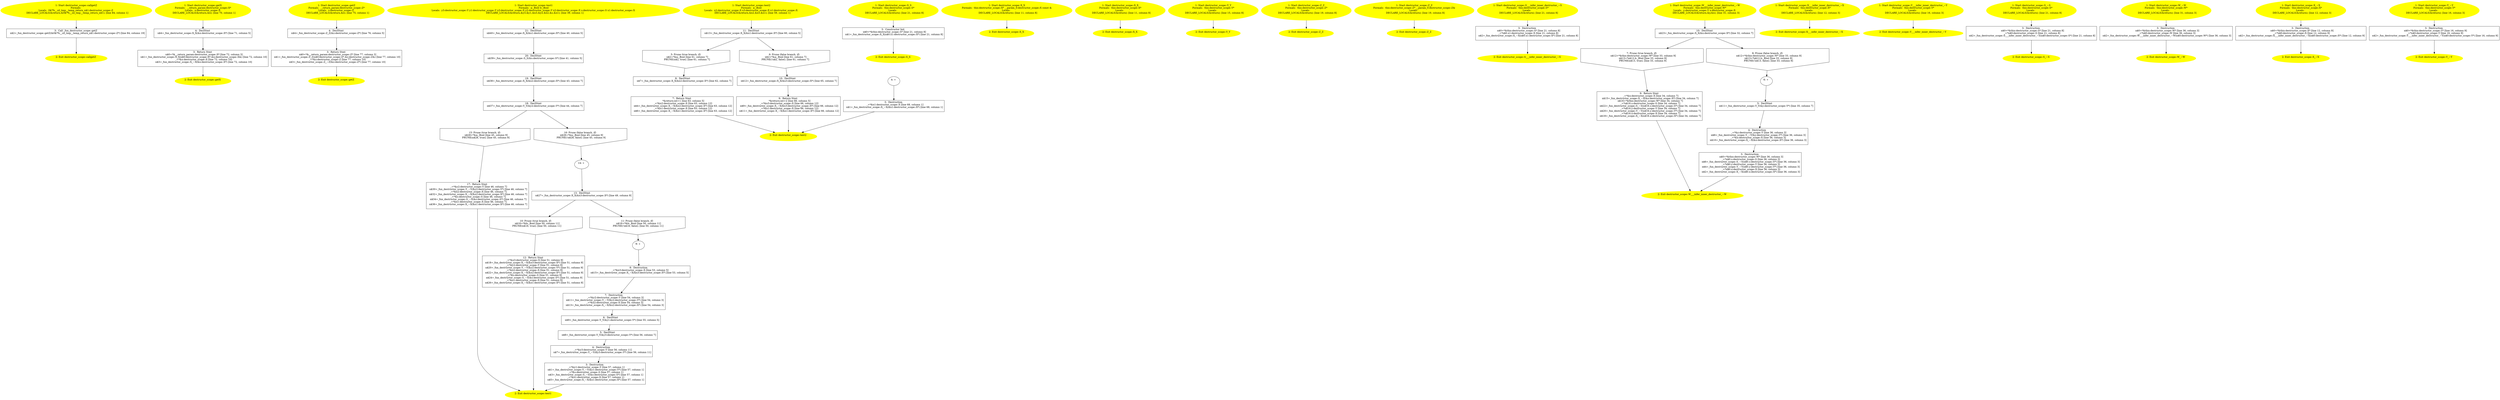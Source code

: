 /* @generated */
digraph cfg {
"callgetZ#destructor_scope#16418724657639342926.f4c0cbb2a5d892ea82496dd2540a9ead_1" [label="1: Start destructor_scope::callgetZ\nFormals: \nLocals:  0$?%__sil_tmp__temp_return_n$1:destructor_scope::Z \n   DECLARE_LOCALS(&return,&0$?%__sil_tmp__temp_return_n$1); [line 84, column 1]\n " color=yellow style=filled]
	

	 "callgetZ#destructor_scope#16418724657639342926.f4c0cbb2a5d892ea82496dd2540a9ead_1" -> "callgetZ#destructor_scope#16418724657639342926.f4c0cbb2a5d892ea82496dd2540a9ead_3" ;
"callgetZ#destructor_scope#16418724657639342926.f4c0cbb2a5d892ea82496dd2540a9ead_2" [label="2: Exit destructor_scope::callgetZ \n  " color=yellow style=filled]
	

"callgetZ#destructor_scope#16418724657639342926.f4c0cbb2a5d892ea82496dd2540a9ead_3" [label="3:  Call _fun_destructor_scope::getZ \n   n$2=_fun_destructor_scope::getZ(&0$?%__sil_tmp__temp_return_n$1:destructor_scope::Z*) [line 84, column 19]\n " shape="box"]
	

	 "callgetZ#destructor_scope#16418724657639342926.f4c0cbb2a5d892ea82496dd2540a9ead_3" -> "callgetZ#destructor_scope#16418724657639342926.f4c0cbb2a5d892ea82496dd2540a9ead_2" ;
"getX#destructor_scope#11739464242911605656.40a1d0621360ad71d65c4cc39bf927eb_1" [label="1: Start destructor_scope::getX\nFormals:  __return_param:destructor_scope::X*\nLocals:  x:destructor_scope::X \n   DECLARE_LOCALS(&return,&x); [line 70, column 1]\n " color=yellow style=filled]
	

	 "getX#destructor_scope#11739464242911605656.40a1d0621360ad71d65c4cc39bf927eb_1" -> "getX#destructor_scope#11739464242911605656.40a1d0621360ad71d65c4cc39bf927eb_4" ;
"getX#destructor_scope#11739464242911605656.40a1d0621360ad71d65c4cc39bf927eb_2" [label="2: Exit destructor_scope::getX \n  " color=yellow style=filled]
	

"getX#destructor_scope#11739464242911605656.40a1d0621360ad71d65c4cc39bf927eb_3" [label="3:  Return Stmt \n   n$0=*&__return_param:destructor_scope::X* [line 72, column 3]\n  n$1=_fun_destructor_scope::X_X(n$0:destructor_scope::X*,&x:destructor_scope::X&) [line 72, column 10]\n  _=*&x:destructor_scope::X [line 72, column 10]\n  n$3=_fun_destructor_scope::X_~X(&x:destructor_scope::X*) [line 72, column 10]\n " shape="box"]
	

	 "getX#destructor_scope#11739464242911605656.40a1d0621360ad71d65c4cc39bf927eb_3" -> "getX#destructor_scope#11739464242911605656.40a1d0621360ad71d65c4cc39bf927eb_2" ;
"getX#destructor_scope#11739464242911605656.40a1d0621360ad71d65c4cc39bf927eb_4" [label="4:  DeclStmt \n   n$4=_fun_destructor_scope::X_X(&x:destructor_scope::X*) [line 71, column 5]\n " shape="box"]
	

	 "getX#destructor_scope#11739464242911605656.40a1d0621360ad71d65c4cc39bf927eb_4" -> "getX#destructor_scope#11739464242911605656.40a1d0621360ad71d65c4cc39bf927eb_3" ;
"getZ#destructor_scope#13110319947448813202.fe2bc6519a3d7998283b70bbacc3915e_1" [label="1: Start destructor_scope::getZ\nFormals:  __return_param:destructor_scope::Z*\nLocals:  z:destructor_scope::Z \n   DECLARE_LOCALS(&return,&z); [line 75, column 1]\n " color=yellow style=filled]
	

	 "getZ#destructor_scope#13110319947448813202.fe2bc6519a3d7998283b70bbacc3915e_1" -> "getZ#destructor_scope#13110319947448813202.fe2bc6519a3d7998283b70bbacc3915e_4" ;
"getZ#destructor_scope#13110319947448813202.fe2bc6519a3d7998283b70bbacc3915e_2" [label="2: Exit destructor_scope::getZ \n  " color=yellow style=filled]
	

"getZ#destructor_scope#13110319947448813202.fe2bc6519a3d7998283b70bbacc3915e_3" [label="3:  Return Stmt \n   n$0=*&__return_param:destructor_scope::Z* [line 77, column 3]\n  n$1=_fun_destructor_scope::Z_Z(n$0:destructor_scope::Z*,&z:destructor_scope::Z&) [line 77, column 10]\n  _=*&z:destructor_scope::Z [line 77, column 10]\n  n$3=_fun_destructor_scope::Z_~Z(&z:destructor_scope::Z*) [line 77, column 10]\n " shape="box"]
	

	 "getZ#destructor_scope#13110319947448813202.fe2bc6519a3d7998283b70bbacc3915e_3" -> "getZ#destructor_scope#13110319947448813202.fe2bc6519a3d7998283b70bbacc3915e_2" ;
"getZ#destructor_scope#13110319947448813202.fe2bc6519a3d7998283b70bbacc3915e_4" [label="4:  DeclStmt \n   n$4=_fun_destructor_scope::Z_Z(&z:destructor_scope::Z*) [line 76, column 5]\n " shape="box"]
	

	 "getZ#destructor_scope#13110319947448813202.fe2bc6519a3d7998283b70bbacc3915e_4" -> "getZ#destructor_scope#13110319947448813202.fe2bc6519a3d7998283b70bbacc3915e_3" ;
"test1#destructor_scope#3167061604758065234.d3af82d2ddb9b80d2c9930cb62bbbffa_1" [label="1: Start destructor_scope::test1\nFormals:  a:_Bool b:_Bool\nLocals:  y3:destructor_scope::Y y1:destructor_scope::Y x3:destructor_scope::X y2:destructor_scope::Y x2:destructor_scope::X s:destructor_scope::S x1:destructor_scope::X \n   DECLARE_LOCALS(&return,&y3,&y1,&x3,&y2,&x2,&s,&x1); [line 39, column 1]\n " color=yellow style=filled]
	

	 "test1#destructor_scope#3167061604758065234.d3af82d2ddb9b80d2c9930cb62bbbffa_1" -> "test1#destructor_scope#3167061604758065234.d3af82d2ddb9b80d2c9930cb62bbbffa_21" ;
"test1#destructor_scope#3167061604758065234.d3af82d2ddb9b80d2c9930cb62bbbffa_2" [label="2: Exit destructor_scope::test1 \n  " color=yellow style=filled]
	

"test1#destructor_scope#3167061604758065234.d3af82d2ddb9b80d2c9930cb62bbbffa_3" [label="3:  Destruction \n   _=*&y1:destructor_scope::Y [line 57, column 1]\n  n$1=_fun_destructor_scope::Y_~Y(&y1:destructor_scope::Y*) [line 57, column 1]\n  _=*&s:destructor_scope::S [line 57, column 1]\n  n$3=_fun_destructor_scope::S_~S(&s:destructor_scope::S*) [line 57, column 1]\n  _=*&x1:destructor_scope::X [line 57, column 1]\n  n$5=_fun_destructor_scope::X_~X(&x1:destructor_scope::X*) [line 57, column 1]\n " shape="box"]
	

	 "test1#destructor_scope#3167061604758065234.d3af82d2ddb9b80d2c9930cb62bbbffa_3" -> "test1#destructor_scope#3167061604758065234.d3af82d2ddb9b80d2c9930cb62bbbffa_2" ;
"test1#destructor_scope#3167061604758065234.d3af82d2ddb9b80d2c9930cb62bbbffa_4" [label="4:  Destruction \n   _=*&y3:destructor_scope::Y [line 56, column 11]\n  n$7=_fun_destructor_scope::Y_~Y(&y3:destructor_scope::Y*) [line 56, column 11]\n " shape="box"]
	

	 "test1#destructor_scope#3167061604758065234.d3af82d2ddb9b80d2c9930cb62bbbffa_4" -> "test1#destructor_scope#3167061604758065234.d3af82d2ddb9b80d2c9930cb62bbbffa_3" ;
"test1#destructor_scope#3167061604758065234.d3af82d2ddb9b80d2c9930cb62bbbffa_5" [label="5:  DeclStmt \n   n$8=_fun_destructor_scope::Y_Y(&y3:destructor_scope::Y*) [line 56, column 7]\n " shape="box"]
	

	 "test1#destructor_scope#3167061604758065234.d3af82d2ddb9b80d2c9930cb62bbbffa_5" -> "test1#destructor_scope#3167061604758065234.d3af82d2ddb9b80d2c9930cb62bbbffa_4" ;
"test1#destructor_scope#3167061604758065234.d3af82d2ddb9b80d2c9930cb62bbbffa_6" [label="6:  DeclStmt \n   n$9=_fun_destructor_scope::Y_Y(&y1:destructor_scope::Y*) [line 55, column 5]\n " shape="box"]
	

	 "test1#destructor_scope#3167061604758065234.d3af82d2ddb9b80d2c9930cb62bbbffa_6" -> "test1#destructor_scope#3167061604758065234.d3af82d2ddb9b80d2c9930cb62bbbffa_5" ;
"test1#destructor_scope#3167061604758065234.d3af82d2ddb9b80d2c9930cb62bbbffa_7" [label="7:  Destruction \n   _=*&y2:destructor_scope::Y [line 54, column 3]\n  n$11=_fun_destructor_scope::Y_~Y(&y2:destructor_scope::Y*) [line 54, column 3]\n  _=*&x2:destructor_scope::X [line 54, column 3]\n  n$13=_fun_destructor_scope::X_~X(&x2:destructor_scope::X*) [line 54, column 3]\n " shape="box"]
	

	 "test1#destructor_scope#3167061604758065234.d3af82d2ddb9b80d2c9930cb62bbbffa_7" -> "test1#destructor_scope#3167061604758065234.d3af82d2ddb9b80d2c9930cb62bbbffa_6" ;
"test1#destructor_scope#3167061604758065234.d3af82d2ddb9b80d2c9930cb62bbbffa_8" [label="8:  Destruction \n   _=*&x3:destructor_scope::X [line 53, column 5]\n  n$15=_fun_destructor_scope::X_~X(&x3:destructor_scope::X*) [line 53, column 5]\n " shape="box"]
	

	 "test1#destructor_scope#3167061604758065234.d3af82d2ddb9b80d2c9930cb62bbbffa_8" -> "test1#destructor_scope#3167061604758065234.d3af82d2ddb9b80d2c9930cb62bbbffa_7" ;
"test1#destructor_scope#3167061604758065234.d3af82d2ddb9b80d2c9930cb62bbbffa_9" [label="9: + \n  " ]
	

	 "test1#destructor_scope#3167061604758065234.d3af82d2ddb9b80d2c9930cb62bbbffa_9" -> "test1#destructor_scope#3167061604758065234.d3af82d2ddb9b80d2c9930cb62bbbffa_8" ;
"test1#destructor_scope#3167061604758065234.d3af82d2ddb9b80d2c9930cb62bbbffa_10" [label="10: Prune (true branch, if) \n   n$16=*&b:_Bool [line 50, column 11]\n  PRUNE(n$16, true); [line 50, column 11]\n " shape="invhouse"]
	

	 "test1#destructor_scope#3167061604758065234.d3af82d2ddb9b80d2c9930cb62bbbffa_10" -> "test1#destructor_scope#3167061604758065234.d3af82d2ddb9b80d2c9930cb62bbbffa_12" ;
"test1#destructor_scope#3167061604758065234.d3af82d2ddb9b80d2c9930cb62bbbffa_11" [label="11: Prune (false branch, if) \n   n$16=*&b:_Bool [line 50, column 11]\n  PRUNE(!n$16, false); [line 50, column 11]\n " shape="invhouse"]
	

	 "test1#destructor_scope#3167061604758065234.d3af82d2ddb9b80d2c9930cb62bbbffa_11" -> "test1#destructor_scope#3167061604758065234.d3af82d2ddb9b80d2c9930cb62bbbffa_9" ;
"test1#destructor_scope#3167061604758065234.d3af82d2ddb9b80d2c9930cb62bbbffa_12" [label="12:  Return Stmt \n   _=*&x3:destructor_scope::X [line 51, column 9]\n  n$18=_fun_destructor_scope::X_~X(&x3:destructor_scope::X*) [line 51, column 9]\n  _=*&y2:destructor_scope::Y [line 51, column 9]\n  n$20=_fun_destructor_scope::Y_~Y(&y2:destructor_scope::Y*) [line 51, column 9]\n  _=*&x2:destructor_scope::X [line 51, column 9]\n  n$22=_fun_destructor_scope::X_~X(&x2:destructor_scope::X*) [line 51, column 9]\n  _=*&s:destructor_scope::S [line 51, column 9]\n  n$24=_fun_destructor_scope::S_~S(&s:destructor_scope::S*) [line 51, column 9]\n  _=*&x1:destructor_scope::X [line 51, column 9]\n  n$26=_fun_destructor_scope::X_~X(&x1:destructor_scope::X*) [line 51, column 9]\n " shape="box"]
	

	 "test1#destructor_scope#3167061604758065234.d3af82d2ddb9b80d2c9930cb62bbbffa_12" -> "test1#destructor_scope#3167061604758065234.d3af82d2ddb9b80d2c9930cb62bbbffa_2" ;
"test1#destructor_scope#3167061604758065234.d3af82d2ddb9b80d2c9930cb62bbbffa_13" [label="13:  DeclStmt \n   n$27=_fun_destructor_scope::X_X(&x3:destructor_scope::X*) [line 49, column 9]\n " shape="box"]
	

	 "test1#destructor_scope#3167061604758065234.d3af82d2ddb9b80d2c9930cb62bbbffa_13" -> "test1#destructor_scope#3167061604758065234.d3af82d2ddb9b80d2c9930cb62bbbffa_10" ;
	 "test1#destructor_scope#3167061604758065234.d3af82d2ddb9b80d2c9930cb62bbbffa_13" -> "test1#destructor_scope#3167061604758065234.d3af82d2ddb9b80d2c9930cb62bbbffa_11" ;
"test1#destructor_scope#3167061604758065234.d3af82d2ddb9b80d2c9930cb62bbbffa_14" [label="14: + \n  " ]
	

	 "test1#destructor_scope#3167061604758065234.d3af82d2ddb9b80d2c9930cb62bbbffa_14" -> "test1#destructor_scope#3167061604758065234.d3af82d2ddb9b80d2c9930cb62bbbffa_13" ;
"test1#destructor_scope#3167061604758065234.d3af82d2ddb9b80d2c9930cb62bbbffa_15" [label="15: Prune (true branch, if) \n   n$28=*&a:_Bool [line 45, column 9]\n  PRUNE(n$28, true); [line 45, column 9]\n " shape="invhouse"]
	

	 "test1#destructor_scope#3167061604758065234.d3af82d2ddb9b80d2c9930cb62bbbffa_15" -> "test1#destructor_scope#3167061604758065234.d3af82d2ddb9b80d2c9930cb62bbbffa_17" ;
"test1#destructor_scope#3167061604758065234.d3af82d2ddb9b80d2c9930cb62bbbffa_16" [label="16: Prune (false branch, if) \n   n$28=*&a:_Bool [line 45, column 9]\n  PRUNE(!n$28, false); [line 45, column 9]\n " shape="invhouse"]
	

	 "test1#destructor_scope#3167061604758065234.d3af82d2ddb9b80d2c9930cb62bbbffa_16" -> "test1#destructor_scope#3167061604758065234.d3af82d2ddb9b80d2c9930cb62bbbffa_14" ;
"test1#destructor_scope#3167061604758065234.d3af82d2ddb9b80d2c9930cb62bbbffa_17" [label="17:  Return Stmt \n   _=*&y2:destructor_scope::Y [line 46, column 7]\n  n$30=_fun_destructor_scope::Y_~Y(&y2:destructor_scope::Y*) [line 46, column 7]\n  _=*&x2:destructor_scope::X [line 46, column 7]\n  n$32=_fun_destructor_scope::X_~X(&x2:destructor_scope::X*) [line 46, column 7]\n  _=*&s:destructor_scope::S [line 46, column 7]\n  n$34=_fun_destructor_scope::S_~S(&s:destructor_scope::S*) [line 46, column 7]\n  _=*&x1:destructor_scope::X [line 46, column 7]\n  n$36=_fun_destructor_scope::X_~X(&x1:destructor_scope::X*) [line 46, column 7]\n " shape="box"]
	

	 "test1#destructor_scope#3167061604758065234.d3af82d2ddb9b80d2c9930cb62bbbffa_17" -> "test1#destructor_scope#3167061604758065234.d3af82d2ddb9b80d2c9930cb62bbbffa_2" ;
"test1#destructor_scope#3167061604758065234.d3af82d2ddb9b80d2c9930cb62bbbffa_18" [label="18:  DeclStmt \n   n$37=_fun_destructor_scope::Y_Y(&y2:destructor_scope::Y*) [line 44, column 7]\n " shape="box"]
	

	 "test1#destructor_scope#3167061604758065234.d3af82d2ddb9b80d2c9930cb62bbbffa_18" -> "test1#destructor_scope#3167061604758065234.d3af82d2ddb9b80d2c9930cb62bbbffa_15" ;
	 "test1#destructor_scope#3167061604758065234.d3af82d2ddb9b80d2c9930cb62bbbffa_18" -> "test1#destructor_scope#3167061604758065234.d3af82d2ddb9b80d2c9930cb62bbbffa_16" ;
"test1#destructor_scope#3167061604758065234.d3af82d2ddb9b80d2c9930cb62bbbffa_19" [label="19:  DeclStmt \n   n$38=_fun_destructor_scope::X_X(&x2:destructor_scope::X*) [line 43, column 7]\n " shape="box"]
	

	 "test1#destructor_scope#3167061604758065234.d3af82d2ddb9b80d2c9930cb62bbbffa_19" -> "test1#destructor_scope#3167061604758065234.d3af82d2ddb9b80d2c9930cb62bbbffa_18" ;
"test1#destructor_scope#3167061604758065234.d3af82d2ddb9b80d2c9930cb62bbbffa_20" [label="20:  DeclStmt \n   n$39=_fun_destructor_scope::S_S(&s:destructor_scope::S*) [line 41, column 5]\n " shape="box"]
	

	 "test1#destructor_scope#3167061604758065234.d3af82d2ddb9b80d2c9930cb62bbbffa_20" -> "test1#destructor_scope#3167061604758065234.d3af82d2ddb9b80d2c9930cb62bbbffa_19" ;
"test1#destructor_scope#3167061604758065234.d3af82d2ddb9b80d2c9930cb62bbbffa_21" [label="21:  DeclStmt \n   n$40=_fun_destructor_scope::X_X(&x1:destructor_scope::X*) [line 40, column 5]\n " shape="box"]
	

	 "test1#destructor_scope#3167061604758065234.d3af82d2ddb9b80d2c9930cb62bbbffa_21" -> "test1#destructor_scope#3167061604758065234.d3af82d2ddb9b80d2c9930cb62bbbffa_20" ;
"test2#destructor_scope#2993434300384255445.24bf3f4c27c1719ee94d608a0df996b1_1" [label="1: Start destructor_scope::test2\nFormals:  a:_Bool\nLocals:  x2:destructor_scope::X x3:destructor_scope::X x1:destructor_scope::X \n   DECLARE_LOCALS(&return,&x2,&x3,&x1); [line 59, column 1]\n " color=yellow style=filled]
	

	 "test2#destructor_scope#2993434300384255445.24bf3f4c27c1719ee94d608a0df996b1_1" -> "test2#destructor_scope#2993434300384255445.24bf3f4c27c1719ee94d608a0df996b1_11" ;
"test2#destructor_scope#2993434300384255445.24bf3f4c27c1719ee94d608a0df996b1_2" [label="2: Exit destructor_scope::test2 \n  " color=yellow style=filled]
	

"test2#destructor_scope#2993434300384255445.24bf3f4c27c1719ee94d608a0df996b1_3" [label="3:  Destruction \n   _=*&x1:destructor_scope::X [line 68, column 1]\n  n$1=_fun_destructor_scope::X_~X(&x1:destructor_scope::X*) [line 68, column 1]\n " shape="box"]
	

	 "test2#destructor_scope#2993434300384255445.24bf3f4c27c1719ee94d608a0df996b1_3" -> "test2#destructor_scope#2993434300384255445.24bf3f4c27c1719ee94d608a0df996b1_2" ;
"test2#destructor_scope#2993434300384255445.24bf3f4c27c1719ee94d608a0df996b1_4" [label="4: + \n  " ]
	

	 "test2#destructor_scope#2993434300384255445.24bf3f4c27c1719ee94d608a0df996b1_4" -> "test2#destructor_scope#2993434300384255445.24bf3f4c27c1719ee94d608a0df996b1_3" ;
"test2#destructor_scope#2993434300384255445.24bf3f4c27c1719ee94d608a0df996b1_5" [label="5: Prune (true branch, if) \n   n$2=*&a:_Bool [line 61, column 7]\n  PRUNE(n$2, true); [line 61, column 7]\n " shape="invhouse"]
	

	 "test2#destructor_scope#2993434300384255445.24bf3f4c27c1719ee94d608a0df996b1_5" -> "test2#destructor_scope#2993434300384255445.24bf3f4c27c1719ee94d608a0df996b1_8" ;
"test2#destructor_scope#2993434300384255445.24bf3f4c27c1719ee94d608a0df996b1_6" [label="6: Prune (false branch, if) \n   n$2=*&a:_Bool [line 61, column 7]\n  PRUNE(!n$2, false); [line 61, column 7]\n " shape="invhouse"]
	

	 "test2#destructor_scope#2993434300384255445.24bf3f4c27c1719ee94d608a0df996b1_6" -> "test2#destructor_scope#2993434300384255445.24bf3f4c27c1719ee94d608a0df996b1_10" ;
"test2#destructor_scope#2993434300384255445.24bf3f4c27c1719ee94d608a0df996b1_7" [label="7:  Return Stmt \n   *&return:int=1 [line 63, column 5]\n  _=*&x2:destructor_scope::X [line 63, column 12]\n  n$4=_fun_destructor_scope::X_~X(&x2:destructor_scope::X*) [line 63, column 12]\n  _=*&x1:destructor_scope::X [line 63, column 12]\n  n$6=_fun_destructor_scope::X_~X(&x1:destructor_scope::X*) [line 63, column 12]\n " shape="box"]
	

	 "test2#destructor_scope#2993434300384255445.24bf3f4c27c1719ee94d608a0df996b1_7" -> "test2#destructor_scope#2993434300384255445.24bf3f4c27c1719ee94d608a0df996b1_2" ;
"test2#destructor_scope#2993434300384255445.24bf3f4c27c1719ee94d608a0df996b1_8" [label="8:  DeclStmt \n   n$7=_fun_destructor_scope::X_X(&x2:destructor_scope::X*) [line 62, column 7]\n " shape="box"]
	

	 "test2#destructor_scope#2993434300384255445.24bf3f4c27c1719ee94d608a0df996b1_8" -> "test2#destructor_scope#2993434300384255445.24bf3f4c27c1719ee94d608a0df996b1_7" ;
"test2#destructor_scope#2993434300384255445.24bf3f4c27c1719ee94d608a0df996b1_9" [label="9:  Return Stmt \n   *&return:int=2 [line 66, column 5]\n  _=*&x3:destructor_scope::X [line 66, column 12]\n  n$9=_fun_destructor_scope::X_~X(&x3:destructor_scope::X*) [line 66, column 12]\n  _=*&x1:destructor_scope::X [line 66, column 12]\n  n$11=_fun_destructor_scope::X_~X(&x1:destructor_scope::X*) [line 66, column 12]\n " shape="box"]
	

	 "test2#destructor_scope#2993434300384255445.24bf3f4c27c1719ee94d608a0df996b1_9" -> "test2#destructor_scope#2993434300384255445.24bf3f4c27c1719ee94d608a0df996b1_2" ;
"test2#destructor_scope#2993434300384255445.24bf3f4c27c1719ee94d608a0df996b1_10" [label="10:  DeclStmt \n   n$12=_fun_destructor_scope::X_X(&x3:destructor_scope::X*) [line 65, column 7]\n " shape="box"]
	

	 "test2#destructor_scope#2993434300384255445.24bf3f4c27c1719ee94d608a0df996b1_10" -> "test2#destructor_scope#2993434300384255445.24bf3f4c27c1719ee94d608a0df996b1_9" ;
"test2#destructor_scope#2993434300384255445.24bf3f4c27c1719ee94d608a0df996b1_11" [label="11:  DeclStmt \n   n$13=_fun_destructor_scope::X_X(&x1:destructor_scope::X*) [line 60, column 5]\n " shape="box"]
	

	 "test2#destructor_scope#2993434300384255445.24bf3f4c27c1719ee94d608a0df996b1_11" -> "test2#destructor_scope#2993434300384255445.24bf3f4c27c1719ee94d608a0df996b1_5" ;
	 "test2#destructor_scope#2993434300384255445.24bf3f4c27c1719ee94d608a0df996b1_11" -> "test2#destructor_scope#2993434300384255445.24bf3f4c27c1719ee94d608a0df996b1_6" ;
"S#S#destructor_scope#{12210000843635331998|constexpr}.cb28b79e3a75cf83720c23a83cf5bf01_1" [label="1: Start destructor_scope::S_S\nFormals:  this:destructor_scope::S*\nLocals:  \n   DECLARE_LOCALS(&return); [line 21, column 8]\n " color=yellow style=filled]
	

	 "S#S#destructor_scope#{12210000843635331998|constexpr}.cb28b79e3a75cf83720c23a83cf5bf01_1" -> "S#S#destructor_scope#{12210000843635331998|constexpr}.cb28b79e3a75cf83720c23a83cf5bf01_3" ;
"S#S#destructor_scope#{12210000843635331998|constexpr}.cb28b79e3a75cf83720c23a83cf5bf01_2" [label="2: Exit destructor_scope::S_S \n  " color=yellow style=filled]
	

"S#S#destructor_scope#{12210000843635331998|constexpr}.cb28b79e3a75cf83720c23a83cf5bf01_3" [label="3:  Constructor Init \n   n$0=*&this:destructor_scope::S* [line 21, column 8]\n  n$1=_fun_destructor_scope::X_X(n$0.x1:destructor_scope::X*) [line 21, column 8]\n " shape="box"]
	

	 "S#S#destructor_scope#{12210000843635331998|constexpr}.cb28b79e3a75cf83720c23a83cf5bf01_3" -> "S#S#destructor_scope#{12210000843635331998|constexpr}.cb28b79e3a75cf83720c23a83cf5bf01_2" ;
"X#X#destructor_scope#{2603426817540977396|constexpr}.fb840cb7c96da056d7b59829caa7231d_1" [label="1: Start destructor_scope::X_X\nFormals:  this:destructor_scope::X* __param_0:destructor_scope::X const &\nLocals:  \n   DECLARE_LOCALS(&return); [line 11, column 8]\n " color=yellow style=filled]
	

	 "X#X#destructor_scope#{2603426817540977396|constexpr}.fb840cb7c96da056d7b59829caa7231d_1" -> "X#X#destructor_scope#{2603426817540977396|constexpr}.fb840cb7c96da056d7b59829caa7231d_2" ;
"X#X#destructor_scope#{2603426817540977396|constexpr}.fb840cb7c96da056d7b59829caa7231d_2" [label="2: Exit destructor_scope::X_X \n  " color=yellow style=filled]
	

"X#X#destructor_scope#{8756367833784077567|constexpr}.fe7f9d502bc5b73ec7451a152e49956f_1" [label="1: Start destructor_scope::X_X\nFormals:  this:destructor_scope::X*\nLocals:  \n   DECLARE_LOCALS(&return); [line 11, column 8]\n " color=yellow style=filled]
	

	 "X#X#destructor_scope#{8756367833784077567|constexpr}.fe7f9d502bc5b73ec7451a152e49956f_1" -> "X#X#destructor_scope#{8756367833784077567|constexpr}.fe7f9d502bc5b73ec7451a152e49956f_2" ;
"X#X#destructor_scope#{8756367833784077567|constexpr}.fe7f9d502bc5b73ec7451a152e49956f_2" [label="2: Exit destructor_scope::X_X \n  " color=yellow style=filled]
	

"Y#Y#destructor_scope#{15345452000440546376|constexpr}.7b3401cb4ba53beb88d6ca2de7e20249_1" [label="1: Start destructor_scope::Y_Y\nFormals:  this:destructor_scope::Y*\nLocals:  \n   DECLARE_LOCALS(&return); [line 15, column 8]\n " color=yellow style=filled]
	

	 "Y#Y#destructor_scope#{15345452000440546376|constexpr}.7b3401cb4ba53beb88d6ca2de7e20249_1" -> "Y#Y#destructor_scope#{15345452000440546376|constexpr}.7b3401cb4ba53beb88d6ca2de7e20249_2" ;
"Y#Y#destructor_scope#{15345452000440546376|constexpr}.7b3401cb4ba53beb88d6ca2de7e20249_2" [label="2: Exit destructor_scope::Y_Y \n  " color=yellow style=filled]
	

"Z#Z#destructor_scope#{18164697736739450765|constexpr}.d06f6f2e94b3e6404a0952bf77a2514e_1" [label="1: Start destructor_scope::Z_Z\nFormals:  this:destructor_scope::Z*\nLocals:  \n   DECLARE_LOCALS(&return); [line 19, column 8]\n " color=yellow style=filled]
	

	 "Z#Z#destructor_scope#{18164697736739450765|constexpr}.d06f6f2e94b3e6404a0952bf77a2514e_1" -> "Z#Z#destructor_scope#{18164697736739450765|constexpr}.d06f6f2e94b3e6404a0952bf77a2514e_2" ;
"Z#Z#destructor_scope#{18164697736739450765|constexpr}.d06f6f2e94b3e6404a0952bf77a2514e_2" [label="2: Exit destructor_scope::Z_Z \n  " color=yellow style=filled]
	

"Z#Z#destructor_scope#{8043287043140791634|constexpr}.7d5fabaed2fb79e3cac825824cb16f47_1" [label="1: Start destructor_scope::Z_Z\nFormals:  this:destructor_scope::Z* __param_0:destructor_scope::Z&\nLocals:  \n   DECLARE_LOCALS(&return); [line 19, column 8]\n " color=yellow style=filled]
	

	 "Z#Z#destructor_scope#{8043287043140791634|constexpr}.7d5fabaed2fb79e3cac825824cb16f47_1" -> "Z#Z#destructor_scope#{8043287043140791634|constexpr}.7d5fabaed2fb79e3cac825824cb16f47_2" ;
"Z#Z#destructor_scope#{8043287043140791634|constexpr}.7d5fabaed2fb79e3cac825824cb16f47_2" [label="2: Exit destructor_scope::Z_Z \n  " color=yellow style=filled]
	

"__infer_inner_destructor_~S#S#destructor_scope#(9287491061312513566).4ef80b764b293fdc4260c9ce06a110d3_1" [label="1: Start destructor_scope::S___infer_inner_destructor_~S\nFormals:  this:destructor_scope::S*\nLocals:  \n   DECLARE_LOCALS(&return); [line 21, column 8]\n " color=yellow style=filled]
	

	 "__infer_inner_destructor_~S#S#destructor_scope#(9287491061312513566).4ef80b764b293fdc4260c9ce06a110d3_1" -> "__infer_inner_destructor_~S#S#destructor_scope#(9287491061312513566).4ef80b764b293fdc4260c9ce06a110d3_3" ;
"__infer_inner_destructor_~S#S#destructor_scope#(9287491061312513566).4ef80b764b293fdc4260c9ce06a110d3_2" [label="2: Exit destructor_scope::S___infer_inner_destructor_~S \n  " color=yellow style=filled]
	

"__infer_inner_destructor_~S#S#destructor_scope#(9287491061312513566).4ef80b764b293fdc4260c9ce06a110d3_3" [label="3:  Destruction \n   n$0=*&this:destructor_scope::S* [line 21, column 8]\n  _=*n$0.x1:destructor_scope::X [line 21, column 8]\n  n$2=_fun_destructor_scope::X_~X(n$0.x1:destructor_scope::X*) [line 21, column 8]\n " shape="box"]
	

	 "__infer_inner_destructor_~S#S#destructor_scope#(9287491061312513566).4ef80b764b293fdc4260c9ce06a110d3_3" -> "__infer_inner_destructor_~S#S#destructor_scope#(9287491061312513566).4ef80b764b293fdc4260c9ce06a110d3_2" ;
"__infer_inner_destructor_~W#W#destructor_scope#(7330614824551855498).609202c747c70b122a8a5785422f4f26_1" [label="1: Start destructor_scope::W___infer_inner_destructor_~W\nFormals:  this:destructor_scope::W*\nLocals:  y:destructor_scope::Y x:destructor_scope::X \n   DECLARE_LOCALS(&return,&y,&x); [line 31, column 3]\n " color=yellow style=filled]
	

	 "__infer_inner_destructor_~W#W#destructor_scope#(7330614824551855498).609202c747c70b122a8a5785422f4f26_1" -> "__infer_inner_destructor_~W#W#destructor_scope#(7330614824551855498).609202c747c70b122a8a5785422f4f26_10" ;
"__infer_inner_destructor_~W#W#destructor_scope#(7330614824551855498).609202c747c70b122a8a5785422f4f26_2" [label="2: Exit destructor_scope::W___infer_inner_destructor_~W \n  " color=yellow style=filled]
	

"__infer_inner_destructor_~W#W#destructor_scope#(7330614824551855498).609202c747c70b122a8a5785422f4f26_3" [label="3:  Destruction \n   n$0=*&this:destructor_scope::W* [line 36, column 3]\n  _=*n$0.s:destructor_scope::S [line 36, column 3]\n  n$6=_fun_destructor_scope::S_~S(n$0.s:destructor_scope::S*) [line 36, column 3]\n  _=*n$0.y:destructor_scope::Y [line 36, column 3]\n  n$4=_fun_destructor_scope::Y_~Y(n$0.y:destructor_scope::Y*) [line 36, column 3]\n  _=*n$0.x:destructor_scope::X [line 36, column 3]\n  n$2=_fun_destructor_scope::X_~X(n$0.x:destructor_scope::X*) [line 36, column 3]\n " shape="box"]
	

	 "__infer_inner_destructor_~W#W#destructor_scope#(7330614824551855498).609202c747c70b122a8a5785422f4f26_3" -> "__infer_inner_destructor_~W#W#destructor_scope#(7330614824551855498).609202c747c70b122a8a5785422f4f26_2" ;
"__infer_inner_destructor_~W#W#destructor_scope#(7330614824551855498).609202c747c70b122a8a5785422f4f26_4" [label="4:  Destruction \n   _=*&y:destructor_scope::Y [line 36, column 3]\n  n$8=_fun_destructor_scope::Y_~Y(&y:destructor_scope::Y*) [line 36, column 3]\n  _=*&x:destructor_scope::X [line 36, column 3]\n  n$10=_fun_destructor_scope::X_~X(&x:destructor_scope::X*) [line 36, column 3]\n " shape="box"]
	

	 "__infer_inner_destructor_~W#W#destructor_scope#(7330614824551855498).609202c747c70b122a8a5785422f4f26_4" -> "__infer_inner_destructor_~W#W#destructor_scope#(7330614824551855498).609202c747c70b122a8a5785422f4f26_3" ;
"__infer_inner_destructor_~W#W#destructor_scope#(7330614824551855498).609202c747c70b122a8a5785422f4f26_5" [label="5:  DeclStmt \n   n$11=_fun_destructor_scope::Y_Y(&y:destructor_scope::Y*) [line 35, column 7]\n " shape="box"]
	

	 "__infer_inner_destructor_~W#W#destructor_scope#(7330614824551855498).609202c747c70b122a8a5785422f4f26_5" -> "__infer_inner_destructor_~W#W#destructor_scope#(7330614824551855498).609202c747c70b122a8a5785422f4f26_4" ;
"__infer_inner_destructor_~W#W#destructor_scope#(7330614824551855498).609202c747c70b122a8a5785422f4f26_6" [label="6: + \n  " ]
	

	 "__infer_inner_destructor_~W#W#destructor_scope#(7330614824551855498).609202c747c70b122a8a5785422f4f26_6" -> "__infer_inner_destructor_~W#W#destructor_scope#(7330614824551855498).609202c747c70b122a8a5785422f4f26_5" ;
"__infer_inner_destructor_~W#W#destructor_scope#(7330614824551855498).609202c747c70b122a8a5785422f4f26_7" [label="7: Prune (true branch, if) \n   n$12=*&this:destructor_scope::W* [line 33, column 9]\n  n$13=*n$12.b:_Bool [line 33, column 9]\n  PRUNE(n$13, true); [line 33, column 9]\n " shape="invhouse"]
	

	 "__infer_inner_destructor_~W#W#destructor_scope#(7330614824551855498).609202c747c70b122a8a5785422f4f26_7" -> "__infer_inner_destructor_~W#W#destructor_scope#(7330614824551855498).609202c747c70b122a8a5785422f4f26_9" ;
"__infer_inner_destructor_~W#W#destructor_scope#(7330614824551855498).609202c747c70b122a8a5785422f4f26_8" [label="8: Prune (false branch, if) \n   n$12=*&this:destructor_scope::W* [line 33, column 9]\n  n$13=*n$12.b:_Bool [line 33, column 9]\n  PRUNE(!n$13, false); [line 33, column 9]\n " shape="invhouse"]
	

	 "__infer_inner_destructor_~W#W#destructor_scope#(7330614824551855498).609202c747c70b122a8a5785422f4f26_8" -> "__infer_inner_destructor_~W#W#destructor_scope#(7330614824551855498).609202c747c70b122a8a5785422f4f26_6" ;
"__infer_inner_destructor_~W#W#destructor_scope#(7330614824551855498).609202c747c70b122a8a5785422f4f26_9" [label="9:  Return Stmt \n   _=*&x:destructor_scope::X [line 34, column 7]\n  n$15=_fun_destructor_scope::X_~X(&x:destructor_scope::X*) [line 34, column 7]\n  n$16=*&this:destructor_scope::W* [line 34, column 7]\n  _=*n$16.s:destructor_scope::S [line 34, column 7]\n  n$22=_fun_destructor_scope::S_~S(n$16.s:destructor_scope::S*) [line 34, column 7]\n  _=*n$16.y:destructor_scope::Y [line 34, column 7]\n  n$20=_fun_destructor_scope::Y_~Y(n$16.y:destructor_scope::Y*) [line 34, column 7]\n  _=*n$16.x:destructor_scope::X [line 34, column 7]\n  n$18=_fun_destructor_scope::X_~X(n$16.x:destructor_scope::X*) [line 34, column 7]\n " shape="box"]
	

	 "__infer_inner_destructor_~W#W#destructor_scope#(7330614824551855498).609202c747c70b122a8a5785422f4f26_9" -> "__infer_inner_destructor_~W#W#destructor_scope#(7330614824551855498).609202c747c70b122a8a5785422f4f26_2" ;
"__infer_inner_destructor_~W#W#destructor_scope#(7330614824551855498).609202c747c70b122a8a5785422f4f26_10" [label="10:  DeclStmt \n   n$23=_fun_destructor_scope::X_X(&x:destructor_scope::X*) [line 32, column 7]\n " shape="box"]
	

	 "__infer_inner_destructor_~W#W#destructor_scope#(7330614824551855498).609202c747c70b122a8a5785422f4f26_10" -> "__infer_inner_destructor_~W#W#destructor_scope#(7330614824551855498).609202c747c70b122a8a5785422f4f26_7" ;
	 "__infer_inner_destructor_~W#W#destructor_scope#(7330614824551855498).609202c747c70b122a8a5785422f4f26_10" -> "__infer_inner_destructor_~W#W#destructor_scope#(7330614824551855498).609202c747c70b122a8a5785422f4f26_8" ;
"__infer_inner_destructor_~X#X#destructor_scope#(17752465063768331075).9ca577a457cb5911ce3106f5186a6435_1" [label="1: Start destructor_scope::X___infer_inner_destructor_~X\nFormals:  this:destructor_scope::X*\nLocals:  \n   DECLARE_LOCALS(&return); [line 12, column 3]\n " color=yellow style=filled]
	

	 "__infer_inner_destructor_~X#X#destructor_scope#(17752465063768331075).9ca577a457cb5911ce3106f5186a6435_1" -> "__infer_inner_destructor_~X#X#destructor_scope#(17752465063768331075).9ca577a457cb5911ce3106f5186a6435_2" ;
"__infer_inner_destructor_~X#X#destructor_scope#(17752465063768331075).9ca577a457cb5911ce3106f5186a6435_2" [label="2: Exit destructor_scope::X___infer_inner_destructor_~X \n  " color=yellow style=filled]
	

"__infer_inner_destructor_~Y#Y#destructor_scope#(1552422738585060844).721fb5af17f63315cc8e6bdcce2453e5_1" [label="1: Start destructor_scope::Y___infer_inner_destructor_~Y\nFormals:  this:destructor_scope::Y*\nLocals:  \n   DECLARE_LOCALS(&return); [line 16, column 3]\n " color=yellow style=filled]
	

	 "__infer_inner_destructor_~Y#Y#destructor_scope#(1552422738585060844).721fb5af17f63315cc8e6bdcce2453e5_1" -> "__infer_inner_destructor_~Y#Y#destructor_scope#(1552422738585060844).721fb5af17f63315cc8e6bdcce2453e5_2" ;
"__infer_inner_destructor_~Y#Y#destructor_scope#(1552422738585060844).721fb5af17f63315cc8e6bdcce2453e5_2" [label="2: Exit destructor_scope::Y___infer_inner_destructor_~Y \n  " color=yellow style=filled]
	

"~S#S#destructor_scope#(9287491061312513566).aca6b266020a04cd52a80258435bda76_1" [label="1: Start destructor_scope::S_~S\nFormals:  this:destructor_scope::S*\nLocals:  \n   DECLARE_LOCALS(&return); [line 21, column 8]\n " color=yellow style=filled]
	

	 "~S#S#destructor_scope#(9287491061312513566).aca6b266020a04cd52a80258435bda76_1" -> "~S#S#destructor_scope#(9287491061312513566).aca6b266020a04cd52a80258435bda76_3" ;
"~S#S#destructor_scope#(9287491061312513566).aca6b266020a04cd52a80258435bda76_2" [label="2: Exit destructor_scope::S_~S \n  " color=yellow style=filled]
	

"~S#S#destructor_scope#(9287491061312513566).aca6b266020a04cd52a80258435bda76_3" [label="3:  Destruction \n   n$0=*&this:destructor_scope::S* [line 21, column 8]\n  _=*n$0:destructor_scope::S [line 21, column 8]\n  n$2=_fun_destructor_scope::S___infer_inner_destructor_~S(n$0:destructor_scope::S*) [line 21, column 8]\n " shape="box"]
	

	 "~S#S#destructor_scope#(9287491061312513566).aca6b266020a04cd52a80258435bda76_3" -> "~S#S#destructor_scope#(9287491061312513566).aca6b266020a04cd52a80258435bda76_2" ;
"~W#W#destructor_scope#(7330614824551855498).f9ed98feeae8b94c6906cf3cd29688b3_1" [label="1: Start destructor_scope::W_~W\nFormals:  this:destructor_scope::W*\nLocals:  \n   DECLARE_LOCALS(&return); [line 31, column 3]\n " color=yellow style=filled]
	

	 "~W#W#destructor_scope#(7330614824551855498).f9ed98feeae8b94c6906cf3cd29688b3_1" -> "~W#W#destructor_scope#(7330614824551855498).f9ed98feeae8b94c6906cf3cd29688b3_3" ;
"~W#W#destructor_scope#(7330614824551855498).f9ed98feeae8b94c6906cf3cd29688b3_2" [label="2: Exit destructor_scope::W_~W \n  " color=yellow style=filled]
	

"~W#W#destructor_scope#(7330614824551855498).f9ed98feeae8b94c6906cf3cd29688b3_3" [label="3:  Destruction \n   n$0=*&this:destructor_scope::W* [line 36, column 3]\n  _=*n$0:destructor_scope::W [line 36, column 3]\n  n$2=_fun_destructor_scope::W___infer_inner_destructor_~W(n$0:destructor_scope::W*) [line 36, column 3]\n " shape="box"]
	

	 "~W#W#destructor_scope#(7330614824551855498).f9ed98feeae8b94c6906cf3cd29688b3_3" -> "~W#W#destructor_scope#(7330614824551855498).f9ed98feeae8b94c6906cf3cd29688b3_2" ;
"~X#X#destructor_scope#(17752465063768331075).e9440dc26d00e6a493a0ae5908b3f399_1" [label="1: Start destructor_scope::X_~X\nFormals:  this:destructor_scope::X*\nLocals:  \n   DECLARE_LOCALS(&return); [line 12, column 3]\n " color=yellow style=filled]
	

	 "~X#X#destructor_scope#(17752465063768331075).e9440dc26d00e6a493a0ae5908b3f399_1" -> "~X#X#destructor_scope#(17752465063768331075).e9440dc26d00e6a493a0ae5908b3f399_3" ;
"~X#X#destructor_scope#(17752465063768331075).e9440dc26d00e6a493a0ae5908b3f399_2" [label="2: Exit destructor_scope::X_~X \n  " color=yellow style=filled]
	

"~X#X#destructor_scope#(17752465063768331075).e9440dc26d00e6a493a0ae5908b3f399_3" [label="3:  Destruction \n   n$0=*&this:destructor_scope::X* [line 12, column 9]\n  _=*n$0:destructor_scope::X [line 12, column 9]\n  n$2=_fun_destructor_scope::X___infer_inner_destructor_~X(n$0:destructor_scope::X*) [line 12, column 9]\n " shape="box"]
	

	 "~X#X#destructor_scope#(17752465063768331075).e9440dc26d00e6a493a0ae5908b3f399_3" -> "~X#X#destructor_scope#(17752465063768331075).e9440dc26d00e6a493a0ae5908b3f399_2" ;
"~Y#Y#destructor_scope#(1552422738585060844).f631a64648f2fd67ee421a0da2149c2a_1" [label="1: Start destructor_scope::Y_~Y\nFormals:  this:destructor_scope::Y*\nLocals:  \n   DECLARE_LOCALS(&return); [line 16, column 3]\n " color=yellow style=filled]
	

	 "~Y#Y#destructor_scope#(1552422738585060844).f631a64648f2fd67ee421a0da2149c2a_1" -> "~Y#Y#destructor_scope#(1552422738585060844).f631a64648f2fd67ee421a0da2149c2a_3" ;
"~Y#Y#destructor_scope#(1552422738585060844).f631a64648f2fd67ee421a0da2149c2a_2" [label="2: Exit destructor_scope::Y_~Y \n  " color=yellow style=filled]
	

"~Y#Y#destructor_scope#(1552422738585060844).f631a64648f2fd67ee421a0da2149c2a_3" [label="3:  Destruction \n   n$0=*&this:destructor_scope::Y* [line 16, column 9]\n  _=*n$0:destructor_scope::Y [line 16, column 9]\n  n$2=_fun_destructor_scope::Y___infer_inner_destructor_~Y(n$0:destructor_scope::Y*) [line 16, column 9]\n " shape="box"]
	

	 "~Y#Y#destructor_scope#(1552422738585060844).f631a64648f2fd67ee421a0da2149c2a_3" -> "~Y#Y#destructor_scope#(1552422738585060844).f631a64648f2fd67ee421a0da2149c2a_2" ;
}
